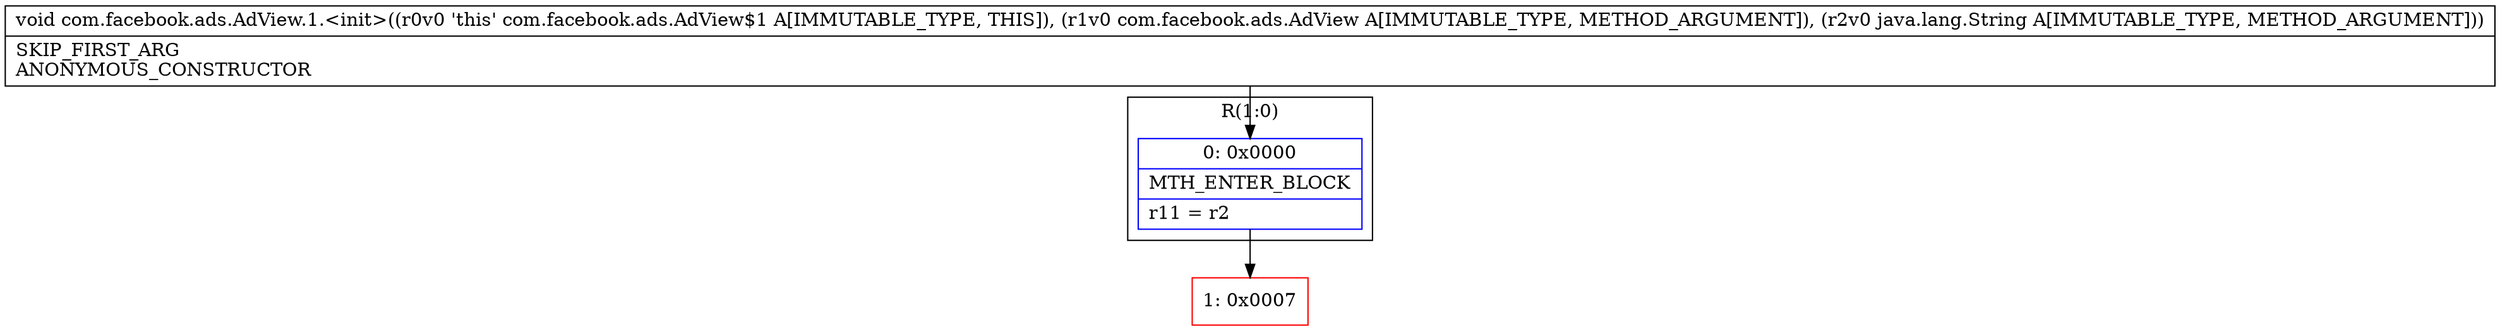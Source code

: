 digraph "CFG forcom.facebook.ads.AdView.1.\<init\>(Lcom\/facebook\/ads\/AdView;Ljava\/lang\/String;)V" {
subgraph cluster_Region_1711563543 {
label = "R(1:0)";
node [shape=record,color=blue];
Node_0 [shape=record,label="{0\:\ 0x0000|MTH_ENTER_BLOCK\l|r11 = r2\l}"];
}
Node_1 [shape=record,color=red,label="{1\:\ 0x0007}"];
MethodNode[shape=record,label="{void com.facebook.ads.AdView.1.\<init\>((r0v0 'this' com.facebook.ads.AdView$1 A[IMMUTABLE_TYPE, THIS]), (r1v0 com.facebook.ads.AdView A[IMMUTABLE_TYPE, METHOD_ARGUMENT]), (r2v0 java.lang.String A[IMMUTABLE_TYPE, METHOD_ARGUMENT]))  | SKIP_FIRST_ARG\lANONYMOUS_CONSTRUCTOR\l}"];
MethodNode -> Node_0;
Node_0 -> Node_1;
}

